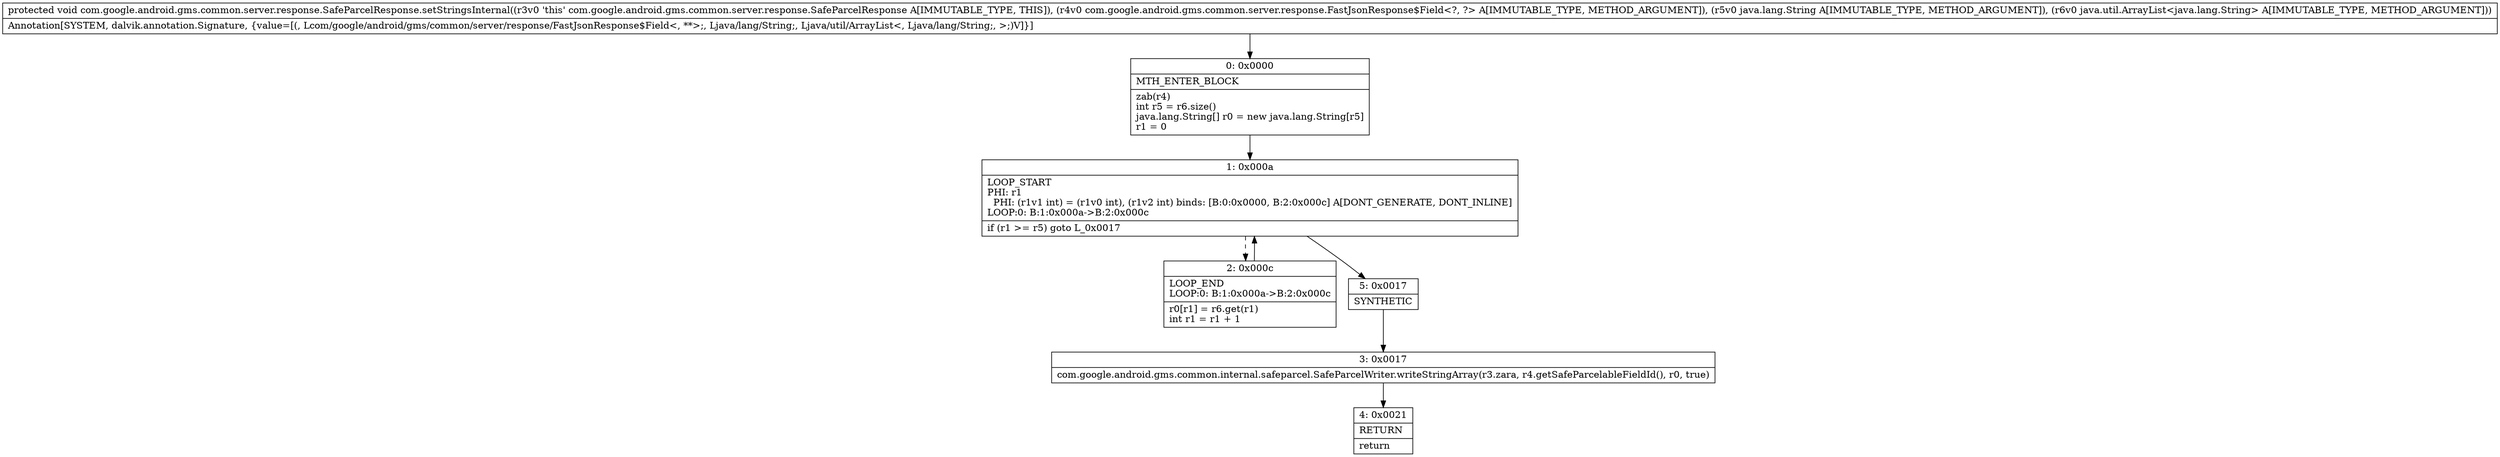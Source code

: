 digraph "CFG forcom.google.android.gms.common.server.response.SafeParcelResponse.setStringsInternal(Lcom\/google\/android\/gms\/common\/server\/response\/FastJsonResponse$Field;Ljava\/lang\/String;Ljava\/util\/ArrayList;)V" {
Node_0 [shape=record,label="{0\:\ 0x0000|MTH_ENTER_BLOCK\l|zab(r4)\lint r5 = r6.size()\ljava.lang.String[] r0 = new java.lang.String[r5]\lr1 = 0\l}"];
Node_1 [shape=record,label="{1\:\ 0x000a|LOOP_START\lPHI: r1 \l  PHI: (r1v1 int) = (r1v0 int), (r1v2 int) binds: [B:0:0x0000, B:2:0x000c] A[DONT_GENERATE, DONT_INLINE]\lLOOP:0: B:1:0x000a\-\>B:2:0x000c\l|if (r1 \>= r5) goto L_0x0017\l}"];
Node_2 [shape=record,label="{2\:\ 0x000c|LOOP_END\lLOOP:0: B:1:0x000a\-\>B:2:0x000c\l|r0[r1] = r6.get(r1)\lint r1 = r1 + 1\l}"];
Node_3 [shape=record,label="{3\:\ 0x0017|com.google.android.gms.common.internal.safeparcel.SafeParcelWriter.writeStringArray(r3.zara, r4.getSafeParcelableFieldId(), r0, true)\l}"];
Node_4 [shape=record,label="{4\:\ 0x0021|RETURN\l|return\l}"];
Node_5 [shape=record,label="{5\:\ 0x0017|SYNTHETIC\l}"];
MethodNode[shape=record,label="{protected void com.google.android.gms.common.server.response.SafeParcelResponse.setStringsInternal((r3v0 'this' com.google.android.gms.common.server.response.SafeParcelResponse A[IMMUTABLE_TYPE, THIS]), (r4v0 com.google.android.gms.common.server.response.FastJsonResponse$Field\<?, ?\> A[IMMUTABLE_TYPE, METHOD_ARGUMENT]), (r5v0 java.lang.String A[IMMUTABLE_TYPE, METHOD_ARGUMENT]), (r6v0 java.util.ArrayList\<java.lang.String\> A[IMMUTABLE_TYPE, METHOD_ARGUMENT]))  | Annotation[SYSTEM, dalvik.annotation.Signature, \{value=[(, Lcom\/google\/android\/gms\/common\/server\/response\/FastJsonResponse$Field\<, **\>;, Ljava\/lang\/String;, Ljava\/util\/ArrayList\<, Ljava\/lang\/String;, \>;)V]\}]\l}"];
MethodNode -> Node_0;
Node_0 -> Node_1;
Node_1 -> Node_2[style=dashed];
Node_1 -> Node_5;
Node_2 -> Node_1;
Node_3 -> Node_4;
Node_5 -> Node_3;
}

